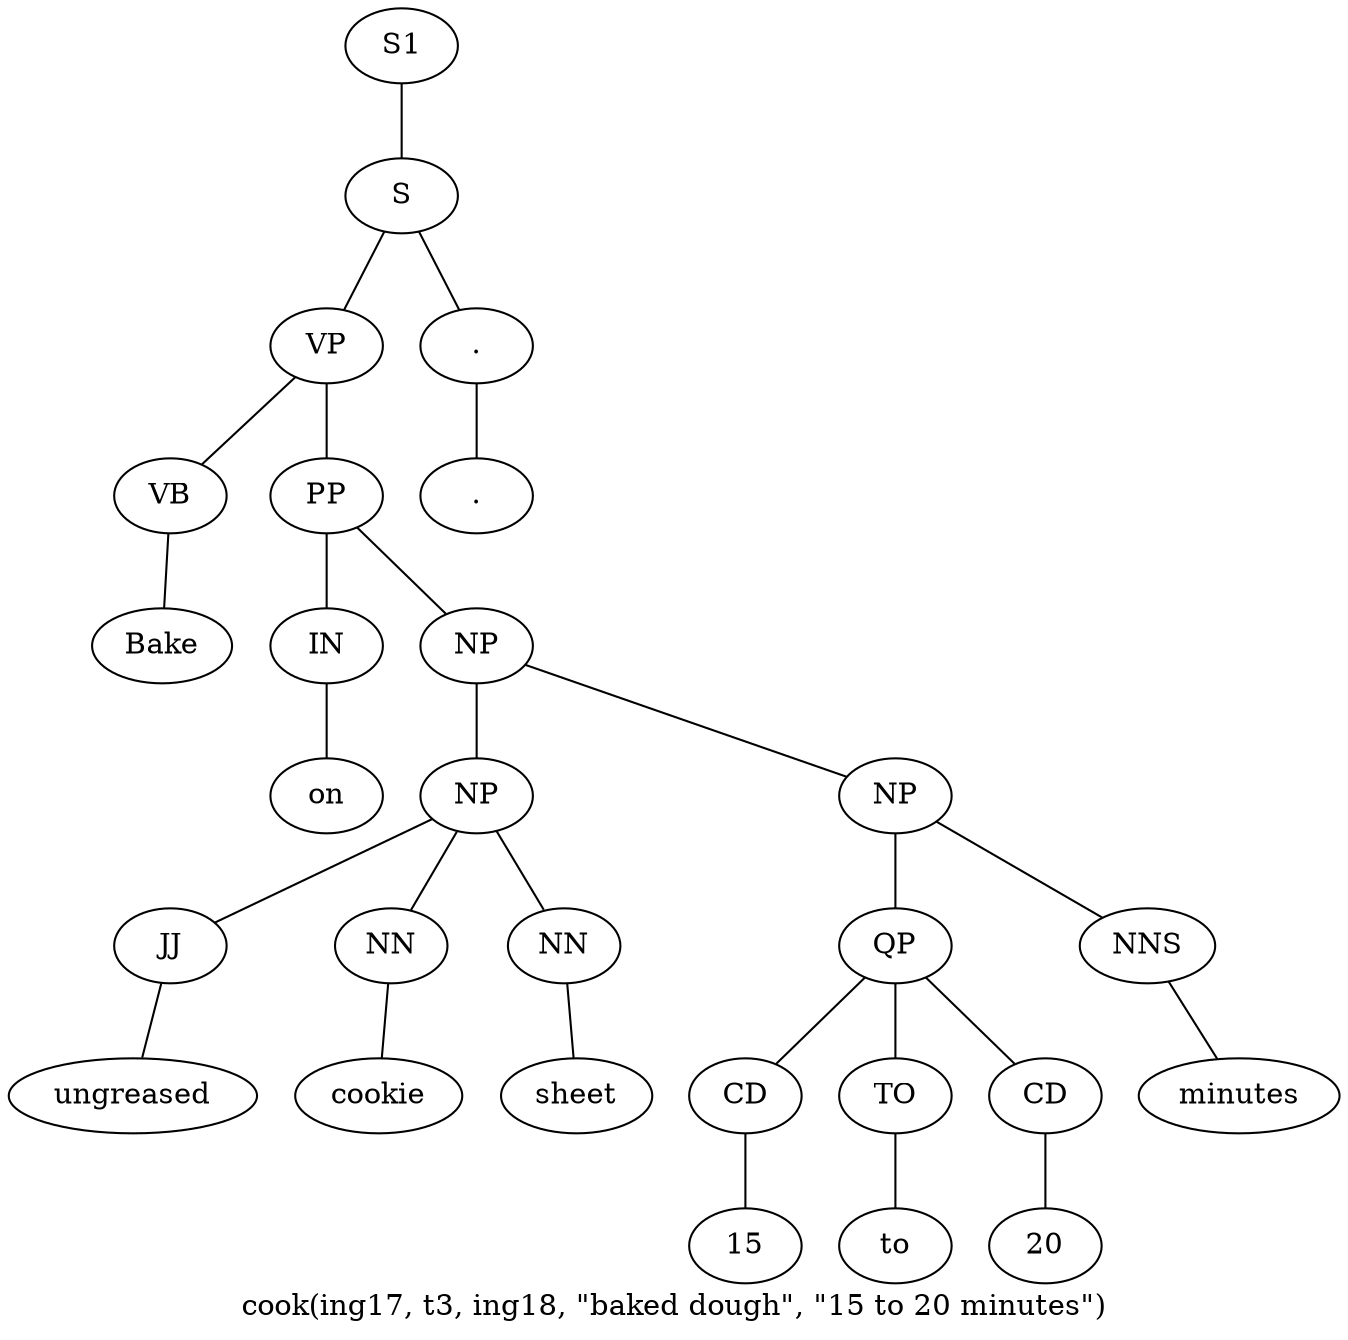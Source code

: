 graph SyntaxGraph {
	label = "cook(ing17, t3, ing18, \"baked dough\", \"15 to 20 minutes\")";
	Node0 [label="S1"];
	Node1 [label="S"];
	Node2 [label="VP"];
	Node3 [label="VB"];
	Node4 [label="Bake"];
	Node5 [label="PP"];
	Node6 [label="IN"];
	Node7 [label="on"];
	Node8 [label="NP"];
	Node9 [label="NP"];
	Node10 [label="JJ"];
	Node11 [label="ungreased"];
	Node12 [label="NN"];
	Node13 [label="cookie"];
	Node14 [label="NN"];
	Node15 [label="sheet"];
	Node16 [label="NP"];
	Node17 [label="QP"];
	Node18 [label="CD"];
	Node19 [label="15"];
	Node20 [label="TO"];
	Node21 [label="to"];
	Node22 [label="CD"];
	Node23 [label="20"];
	Node24 [label="NNS"];
	Node25 [label="minutes"];
	Node26 [label="."];
	Node27 [label="."];

	Node0 -- Node1;
	Node1 -- Node2;
	Node1 -- Node26;
	Node2 -- Node3;
	Node2 -- Node5;
	Node3 -- Node4;
	Node5 -- Node6;
	Node5 -- Node8;
	Node6 -- Node7;
	Node8 -- Node9;
	Node8 -- Node16;
	Node9 -- Node10;
	Node9 -- Node12;
	Node9 -- Node14;
	Node10 -- Node11;
	Node12 -- Node13;
	Node14 -- Node15;
	Node16 -- Node17;
	Node16 -- Node24;
	Node17 -- Node18;
	Node17 -- Node20;
	Node17 -- Node22;
	Node18 -- Node19;
	Node20 -- Node21;
	Node22 -- Node23;
	Node24 -- Node25;
	Node26 -- Node27;
}